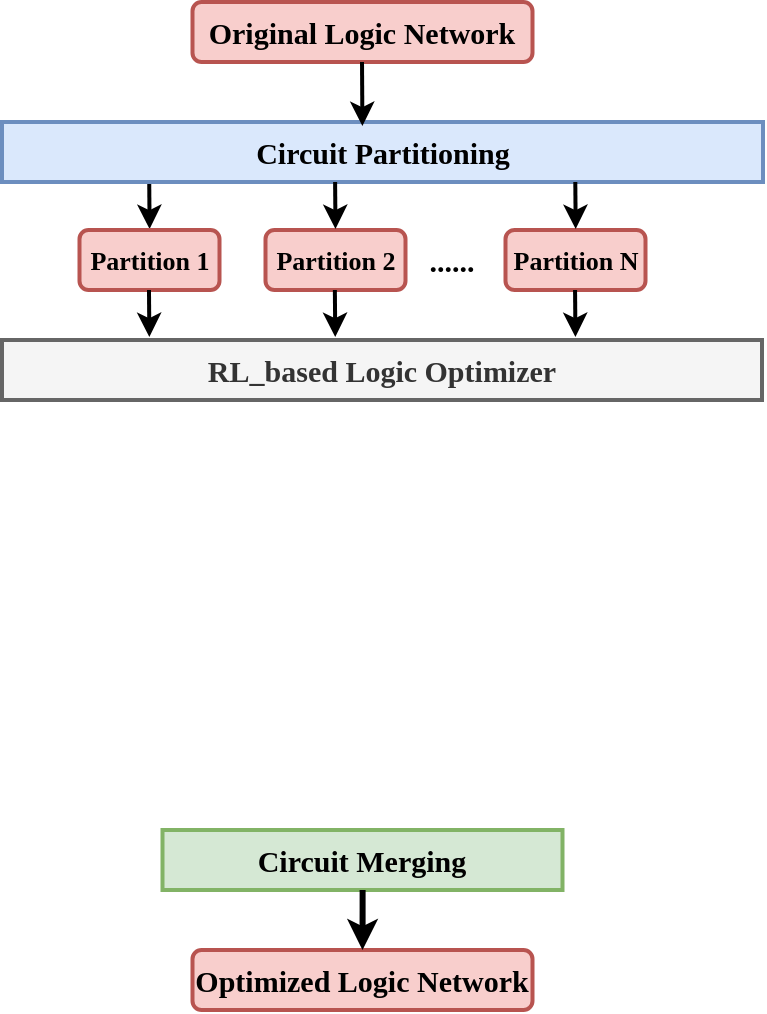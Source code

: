 <mxfile version="23.1.1" type="github">
  <diagram name="第 1 页" id="tdUGsxC5FgH-5Bn04mV0">
    <mxGraphModel dx="2098" dy="619" grid="1" gridSize="10" guides="1" tooltips="1" connect="1" arrows="1" fold="1" page="1" pageScale="1" pageWidth="500" pageHeight="600" math="0" shadow="0">
      <root>
        <mxCell id="0" />
        <mxCell id="1" parent="0" />
        <mxCell id="MbMatcD9Ed3aydyTDUXC-10" value="&lt;font face=&quot;Times New Roman&quot; style=&quot;font-size: 15px;&quot;&gt;Original Logic Network&lt;/font&gt;" style="rounded=1;whiteSpace=wrap;html=1;fillColor=#f8cecc;strokeColor=#b85450;fontStyle=1;fontSize=15;strokeWidth=2;" vertex="1" parent="1">
          <mxGeometry x="-584.75" y="40" width="170" height="30" as="geometry" />
        </mxCell>
        <mxCell id="MbMatcD9Ed3aydyTDUXC-20" value="&lt;font face=&quot;Times New Roman&quot; style=&quot;font-size: 15px;&quot;&gt;RL_based Logic Optimizer&lt;/font&gt;" style="rounded=0;whiteSpace=wrap;html=1;fillColor=#f5f5f5;strokeColor=#666666;fontColor=#333333;fontStyle=1;fontSize=15;strokeWidth=2;" vertex="1" parent="1">
          <mxGeometry x="-680" y="209" width="380" height="30" as="geometry" />
        </mxCell>
        <mxCell id="MbMatcD9Ed3aydyTDUXC-22" style="edgeStyle=orthogonalEdgeStyle;rounded=0;orthogonalLoop=1;jettySize=auto;html=1;entryX=0.312;entryY=-0.015;entryDx=0;entryDy=0;entryPerimeter=0;fontStyle=1;fontSize=15;strokeWidth=2;" edge="1" parent="1">
          <mxGeometry relative="1" as="geometry">
            <mxPoint x="-606.39" y="130" as="sourcePoint" />
            <mxPoint x="-606.194" y="153.55" as="targetPoint" />
          </mxGeometry>
        </mxCell>
        <mxCell id="MbMatcD9Ed3aydyTDUXC-25" value="&lt;font face=&quot;Times New Roman&quot; style=&quot;font-size: 15px;&quot;&gt;Circuit Merging&lt;/font&gt;" style="rounded=0;whiteSpace=wrap;html=1;fillColor=#d5e8d4;strokeColor=#82b366;fontStyle=1;fontSize=15;strokeWidth=2;" vertex="1" parent="1">
          <mxGeometry x="-599.75" y="454" width="200" height="30" as="geometry" />
        </mxCell>
        <mxCell id="MbMatcD9Ed3aydyTDUXC-26" value="&lt;font face=&quot;Times New Roman&quot; style=&quot;font-size: 15px;&quot;&gt;Optimized Logic Network&lt;/font&gt;" style="rounded=1;whiteSpace=wrap;html=1;fillColor=#f8cecc;strokeColor=#b85450;fontStyle=1;fontSize=15;strokeWidth=2;" vertex="1" parent="1">
          <mxGeometry x="-584.75" y="514" width="170" height="30" as="geometry" />
        </mxCell>
        <mxCell id="MbMatcD9Ed3aydyTDUXC-27" style="edgeStyle=orthogonalEdgeStyle;rounded=0;orthogonalLoop=1;jettySize=auto;html=1;entryX=0.5;entryY=0;entryDx=0;entryDy=0;fontStyle=1;fontSize=15;strokeWidth=3;" edge="1" parent="1" source="MbMatcD9Ed3aydyTDUXC-25" target="MbMatcD9Ed3aydyTDUXC-26">
          <mxGeometry relative="1" as="geometry" />
        </mxCell>
        <mxCell id="MbMatcD9Ed3aydyTDUXC-28" value="&lt;font face=&quot;Times New Roman&quot; style=&quot;font-size: 15px;&quot;&gt;Circuit Partitioning&lt;/font&gt;" style="rounded=0;whiteSpace=wrap;html=1;fillColor=#dae8fc;strokeColor=#6c8ebf;fontStyle=1;fontSize=15;strokeWidth=2;" vertex="1" parent="1">
          <mxGeometry x="-680" y="100" width="380.5" height="30" as="geometry" />
        </mxCell>
        <mxCell id="MbMatcD9Ed3aydyTDUXC-29" style="edgeStyle=orthogonalEdgeStyle;rounded=0;orthogonalLoop=1;jettySize=auto;html=1;entryX=0.599;entryY=-0.037;entryDx=0;entryDy=0;entryPerimeter=0;fontStyle=1;fontSize=15;strokeWidth=2;" edge="1" parent="1">
          <mxGeometry relative="1" as="geometry">
            <mxPoint x="-499.997" y="70" as="sourcePoint" />
            <mxPoint x="-499.79" y="102" as="targetPoint" />
          </mxGeometry>
        </mxCell>
        <mxCell id="MbMatcD9Ed3aydyTDUXC-30" value="&lt;font face=&quot;Times New Roman&quot; style=&quot;font-size: 13px;&quot;&gt;Partition 1&lt;/font&gt;" style="rounded=1;whiteSpace=wrap;html=1;fillColor=#f8cecc;strokeColor=#b85450;fontStyle=1;fontSize=13;strokeWidth=2;" vertex="1" parent="1">
          <mxGeometry x="-641.25" y="154" width="70" height="30" as="geometry" />
        </mxCell>
        <mxCell id="MbMatcD9Ed3aydyTDUXC-31" value="&lt;font face=&quot;Times New Roman&quot; style=&quot;font-size: 13px;&quot;&gt;Partition 2&lt;/font&gt;" style="rounded=1;whiteSpace=wrap;html=1;fillColor=#f8cecc;strokeColor=#b85450;fontStyle=1;fontSize=13;strokeWidth=2;" vertex="1" parent="1">
          <mxGeometry x="-548.25" y="154" width="70" height="30" as="geometry" />
        </mxCell>
        <mxCell id="MbMatcD9Ed3aydyTDUXC-32" value="&lt;font face=&quot;Times New Roman&quot; style=&quot;font-size: 13px;&quot;&gt;Partition N&lt;/font&gt;" style="rounded=1;whiteSpace=wrap;html=1;fillColor=#f8cecc;strokeColor=#b85450;fontStyle=1;fontSize=13;strokeWidth=2;" vertex="1" parent="1">
          <mxGeometry x="-428.25" y="154" width="70" height="30" as="geometry" />
        </mxCell>
        <mxCell id="MbMatcD9Ed3aydyTDUXC-33" value="&lt;font face=&quot;Times New Roman&quot; style=&quot;font-size: 15px;&quot;&gt;&lt;span style=&quot;font-size: 15px;&quot;&gt;......&lt;/span&gt;&lt;/font&gt;" style="text;html=1;strokeColor=none;fillColor=none;align=center;verticalAlign=middle;whiteSpace=wrap;rounded=0;fontStyle=1;fontSize=15;strokeWidth=3;" vertex="1" parent="1">
          <mxGeometry x="-485.25" y="154" width="60" height="30" as="geometry" />
        </mxCell>
        <mxCell id="MbMatcD9Ed3aydyTDUXC-36" style="edgeStyle=orthogonalEdgeStyle;rounded=0;orthogonalLoop=1;jettySize=auto;html=1;entryX=0.312;entryY=-0.015;entryDx=0;entryDy=0;entryPerimeter=0;fontStyle=1;fontSize=15;strokeWidth=2;" edge="1" parent="1">
          <mxGeometry relative="1" as="geometry">
            <mxPoint x="-513.45" y="130" as="sourcePoint" />
            <mxPoint x="-513.254" y="153.55" as="targetPoint" />
          </mxGeometry>
        </mxCell>
        <mxCell id="MbMatcD9Ed3aydyTDUXC-37" style="edgeStyle=orthogonalEdgeStyle;rounded=0;orthogonalLoop=1;jettySize=auto;html=1;entryX=0.312;entryY=-0.015;entryDx=0;entryDy=0;entryPerimeter=0;fontStyle=1;fontSize=15;strokeWidth=2;" edge="1" parent="1">
          <mxGeometry relative="1" as="geometry">
            <mxPoint x="-393.35" y="130" as="sourcePoint" />
            <mxPoint x="-393.154" y="153.55" as="targetPoint" />
          </mxGeometry>
        </mxCell>
        <mxCell id="MbMatcD9Ed3aydyTDUXC-44" style="edgeStyle=orthogonalEdgeStyle;rounded=0;orthogonalLoop=1;jettySize=auto;html=1;entryX=0.312;entryY=-0.015;entryDx=0;entryDy=0;entryPerimeter=0;fontStyle=1;fontSize=15;strokeWidth=2;" edge="1" parent="1">
          <mxGeometry relative="1" as="geometry">
            <mxPoint x="-606.51" y="184" as="sourcePoint" />
            <mxPoint x="-606.314" y="207.55" as="targetPoint" />
          </mxGeometry>
        </mxCell>
        <mxCell id="MbMatcD9Ed3aydyTDUXC-45" style="edgeStyle=orthogonalEdgeStyle;rounded=0;orthogonalLoop=1;jettySize=auto;html=1;entryX=0.312;entryY=-0.015;entryDx=0;entryDy=0;entryPerimeter=0;fontStyle=1;fontSize=15;strokeWidth=2;" edge="1" parent="1">
          <mxGeometry relative="1" as="geometry">
            <mxPoint x="-513.57" y="184" as="sourcePoint" />
            <mxPoint x="-513.374" y="207.55" as="targetPoint" />
          </mxGeometry>
        </mxCell>
        <mxCell id="MbMatcD9Ed3aydyTDUXC-46" style="edgeStyle=orthogonalEdgeStyle;rounded=0;orthogonalLoop=1;jettySize=auto;html=1;entryX=0.312;entryY=-0.015;entryDx=0;entryDy=0;entryPerimeter=0;fontStyle=1;fontSize=15;strokeWidth=2;" edge="1" parent="1">
          <mxGeometry relative="1" as="geometry">
            <mxPoint x="-393.47" y="184" as="sourcePoint" />
            <mxPoint x="-393.274" y="207.55" as="targetPoint" />
          </mxGeometry>
        </mxCell>
      </root>
    </mxGraphModel>
  </diagram>
</mxfile>
